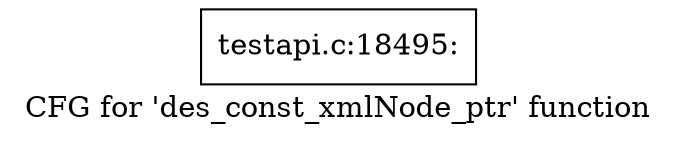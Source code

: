 digraph "CFG for 'des_const_xmlNode_ptr' function" {
	label="CFG for 'des_const_xmlNode_ptr' function";

	Node0x4af2640 [shape=record,label="{testapi.c:18495:}"];
}
